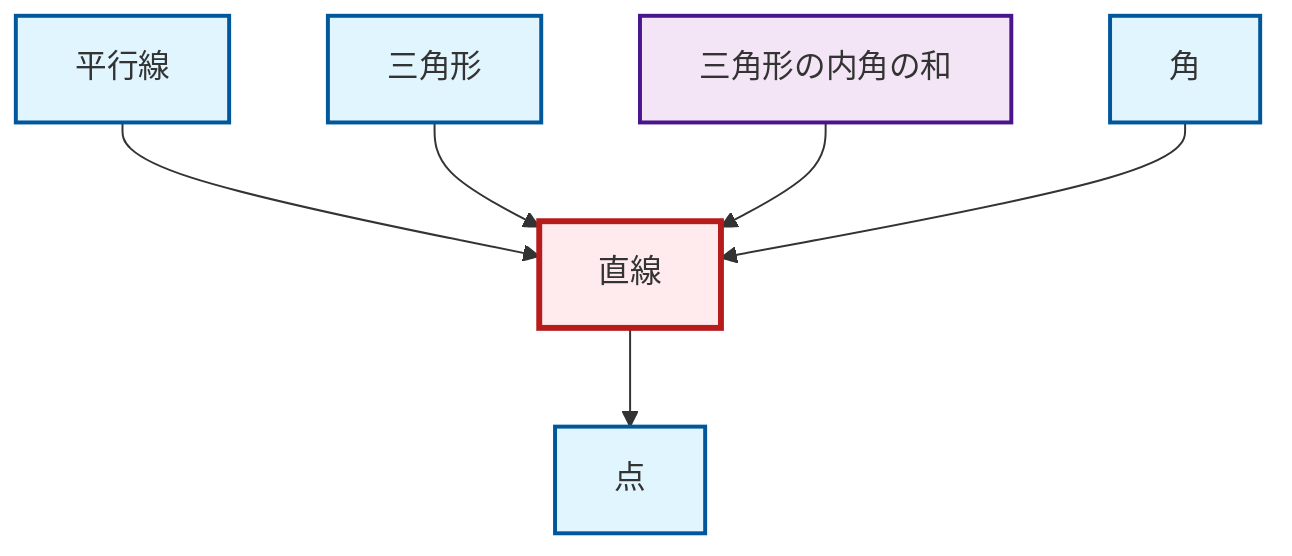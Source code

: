 graph TD
    classDef definition fill:#e1f5fe,stroke:#01579b,stroke-width:2px
    classDef theorem fill:#f3e5f5,stroke:#4a148c,stroke-width:2px
    classDef axiom fill:#fff3e0,stroke:#e65100,stroke-width:2px
    classDef example fill:#e8f5e9,stroke:#1b5e20,stroke-width:2px
    classDef current fill:#ffebee,stroke:#b71c1c,stroke-width:3px
    def-point["点"]:::definition
    thm-angle-sum-triangle["三角形の内角の和"]:::theorem
    def-angle["角"]:::definition
    def-parallel["平行線"]:::definition
    def-triangle["三角形"]:::definition
    def-line["直線"]:::definition
    def-parallel --> def-line
    def-triangle --> def-line
    thm-angle-sum-triangle --> def-line
    def-angle --> def-line
    def-line --> def-point
    class def-line current